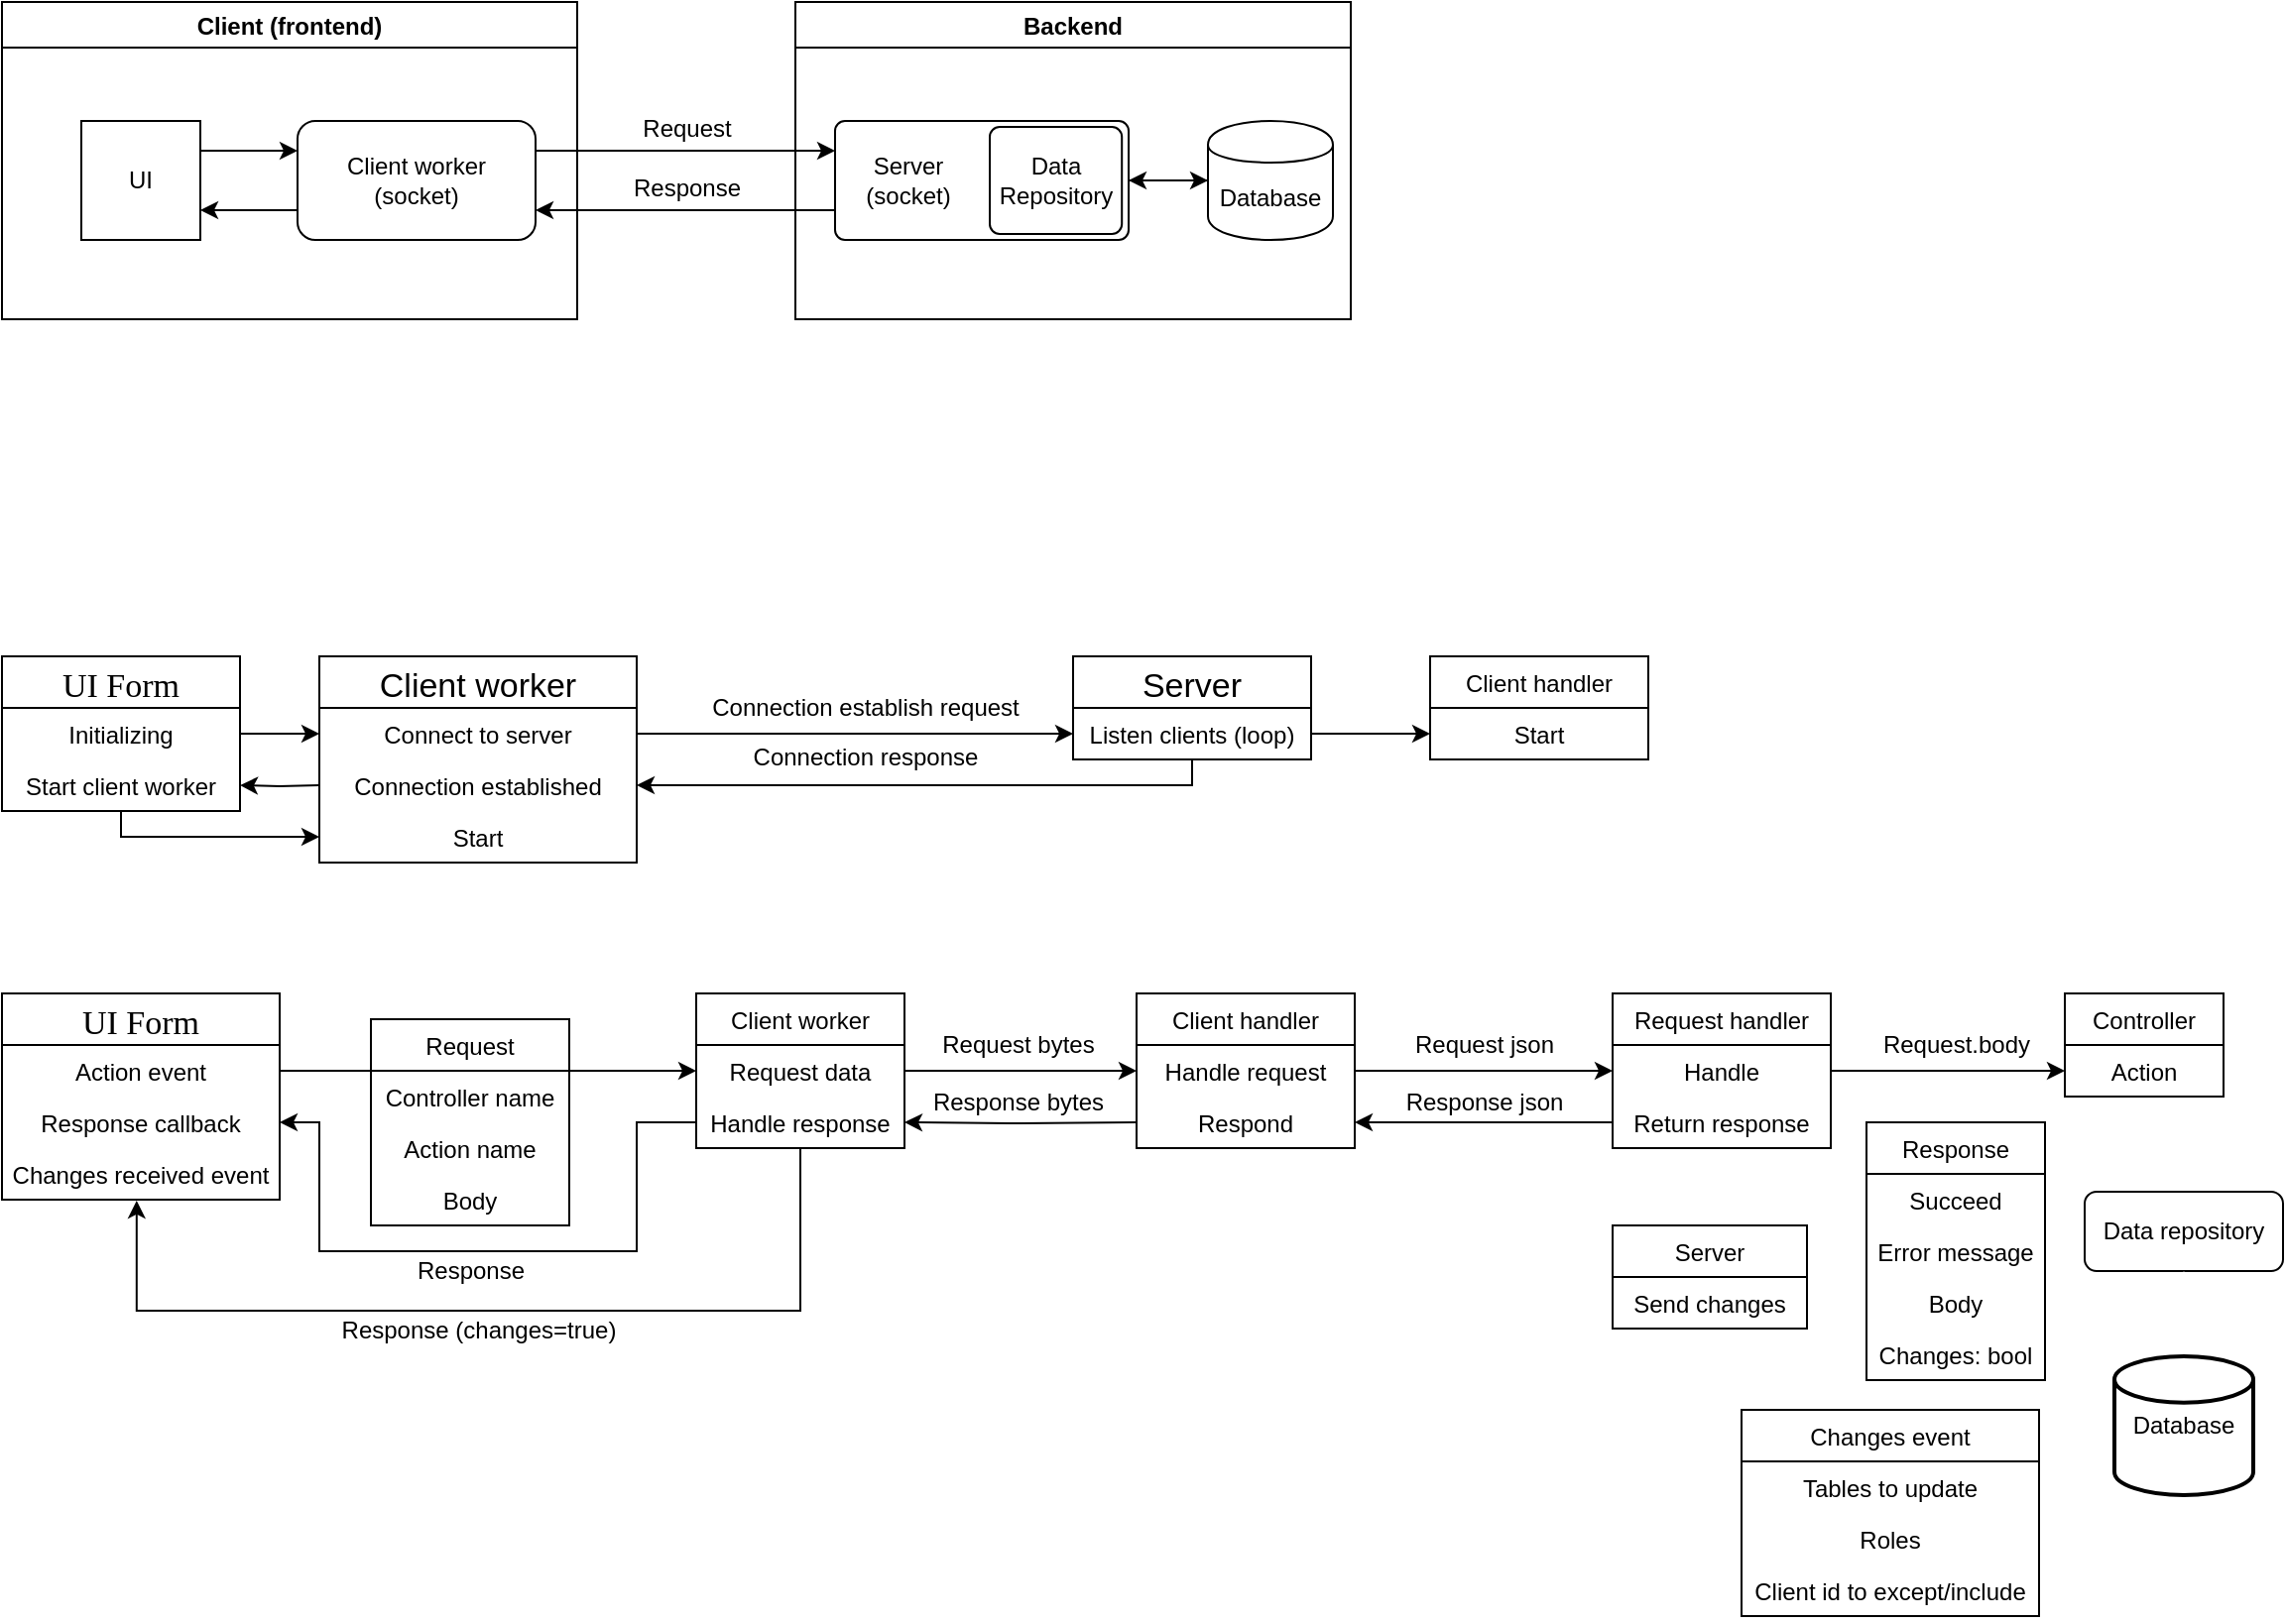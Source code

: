 <mxfile version="13.2.2" type="device" pages="2"><diagram id="tysnyzBJEYy4Z3lOVbUN" name="Client-Server"><mxGraphModel dx="1394" dy="686" grid="1" gridSize="10" guides="1" tooltips="1" connect="1" arrows="1" fold="1" page="1" pageScale="1" pageWidth="1169" pageHeight="827" math="0" shadow="0"><root><mxCell id="0"/><mxCell id="1" parent="0"/><mxCell id="ppUu-UoYJEjssafHnzCn-42" value="Request bytes" style="text;html=1;align=center;verticalAlign=middle;resizable=0;points=[];autosize=1;fontSize=12;fontFamily=Helvetica;" parent="1" vertex="1"><mxGeometry x="467" y="516" width="90" height="20" as="geometry"/></mxCell><mxCell id="ppUu-UoYJEjssafHnzCn-43" style="edgeStyle=orthogonalEdgeStyle;rounded=0;orthogonalLoop=1;jettySize=auto;html=1;exitX=1;exitY=0.5;exitDx=0;exitDy=0;entryX=0;entryY=0.5;entryDx=0;entryDy=0;fontSize=17;" parent="1" source="ppUu-UoYJEjssafHnzCn-48" target="ppUu-UoYJEjssafHnzCn-50" edge="1"><mxGeometry relative="1" as="geometry"/></mxCell><mxCell id="ppUu-UoYJEjssafHnzCn-45" style="edgeStyle=orthogonalEdgeStyle;rounded=0;orthogonalLoop=1;jettySize=auto;html=1;entryX=0;entryY=0.5;entryDx=0;entryDy=0;fontFamily=Helvetica;fontSize=12;" parent="1" source="ppUu-UoYJEjssafHnzCn-50" target="ppUu-UoYJEjssafHnzCn-52" edge="1"><mxGeometry relative="1" as="geometry"/></mxCell><mxCell id="ppUu-UoYJEjssafHnzCn-72" style="edgeStyle=orthogonalEdgeStyle;rounded=0;orthogonalLoop=1;jettySize=auto;html=1;entryX=0;entryY=0.5;entryDx=0;entryDy=0;fontFamily=Helvetica;fontSize=12;" parent="1" source="ppUu-UoYJEjssafHnzCn-47" target="ppUu-UoYJEjssafHnzCn-71" edge="1"><mxGeometry relative="1" as="geometry"><Array as="points"><mxPoint x="60" y="421"/></Array></mxGeometry></mxCell><mxCell id="ppUu-UoYJEjssafHnzCn-54" value="Connection establish request" style="text;html=1;align=center;verticalAlign=middle;resizable=0;points=[];autosize=1;fontSize=12;fontFamily=Helvetica;" parent="1" vertex="1"><mxGeometry x="350" y="346" width="170" height="20" as="geometry"/></mxCell><mxCell id="ppUu-UoYJEjssafHnzCn-58" style="edgeStyle=orthogonalEdgeStyle;rounded=0;orthogonalLoop=1;jettySize=auto;html=1;entryX=1;entryY=0.5;entryDx=0;entryDy=0;fontFamily=Helvetica;fontSize=12;" parent="1" source="ppUu-UoYJEjssafHnzCn-51" edge="1"><mxGeometry relative="1" as="geometry"><mxPoint x="320" y="395" as="targetPoint"/><Array as="points"><mxPoint x="600" y="395"/></Array></mxGeometry></mxCell><mxCell id="ppUu-UoYJEjssafHnzCn-59" value="Connection response" style="text;html=1;align=center;verticalAlign=middle;resizable=0;points=[];autosize=1;fontSize=12;fontFamily=Helvetica;" parent="1" vertex="1"><mxGeometry x="370" y="371" width="130" height="20" as="geometry"/></mxCell><mxCell id="ppUu-UoYJEjssafHnzCn-61" style="edgeStyle=orthogonalEdgeStyle;rounded=0;orthogonalLoop=1;jettySize=auto;html=1;fontFamily=Helvetica;fontSize=12;" parent="1" target="ppUu-UoYJEjssafHnzCn-60" edge="1"><mxGeometry relative="1" as="geometry"><mxPoint x="160" y="395" as="sourcePoint"/></mxGeometry></mxCell><mxCell id="ppUu-UoYJEjssafHnzCn-66" style="edgeStyle=orthogonalEdgeStyle;rounded=0;orthogonalLoop=1;jettySize=auto;html=1;entryX=0;entryY=0.5;entryDx=0;entryDy=0;fontFamily=Helvetica;fontSize=12;" parent="1" source="ppUu-UoYJEjssafHnzCn-52" target="ppUu-UoYJEjssafHnzCn-63" edge="1"><mxGeometry relative="1" as="geometry"/></mxCell><mxCell id="ppUu-UoYJEjssafHnzCn-79" style="edgeStyle=orthogonalEdgeStyle;rounded=0;orthogonalLoop=1;jettySize=auto;html=1;entryX=0;entryY=0.5;entryDx=0;entryDy=0;fontFamily=Helvetica;fontSize=12;" parent="1" source="ppUu-UoYJEjssafHnzCn-74" target="ppUu-UoYJEjssafHnzCn-78" edge="1"><mxGeometry relative="1" as="geometry"/></mxCell><mxCell id="ppUu-UoYJEjssafHnzCn-80" value="Request json" style="text;html=1;align=center;verticalAlign=middle;resizable=0;points=[];autosize=1;fontSize=12;fontFamily=Helvetica;" parent="1" vertex="1"><mxGeometry x="702" y="516" width="90" height="20" as="geometry"/></mxCell><mxCell id="ppUu-UoYJEjssafHnzCn-88" style="edgeStyle=orthogonalEdgeStyle;rounded=0;orthogonalLoop=1;jettySize=auto;html=1;fontFamily=Helvetica;fontSize=12;" parent="1" source="ppUu-UoYJEjssafHnzCn-78" target="ppUu-UoYJEjssafHnzCn-82" edge="1"><mxGeometry relative="1" as="geometry"/></mxCell><mxCell id="ppUu-UoYJEjssafHnzCn-99" style="edgeStyle=orthogonalEdgeStyle;rounded=0;orthogonalLoop=1;jettySize=auto;html=1;entryX=1;entryY=0.5;entryDx=0;entryDy=0;fontFamily=Helvetica;fontSize=12;" parent="1" source="ppUu-UoYJEjssafHnzCn-90" target="ppUu-UoYJEjssafHnzCn-98" edge="1"><mxGeometry relative="1" as="geometry"/></mxCell><mxCell id="ppUu-UoYJEjssafHnzCn-100" value="Response json" style="text;html=1;align=center;verticalAlign=middle;resizable=0;points=[];autosize=1;fontSize=12;fontFamily=Helvetica;" parent="1" vertex="1"><mxGeometry x="702" y="545" width="90" height="20" as="geometry"/></mxCell><mxCell id="ppUu-UoYJEjssafHnzCn-103" value="Response bytes" style="text;html=1;align=center;verticalAlign=middle;resizable=0;points=[];autosize=1;fontSize=12;fontFamily=Helvetica;" parent="1" vertex="1"><mxGeometry x="462" y="545" width="100" height="20" as="geometry"/></mxCell><mxCell id="ppUu-UoYJEjssafHnzCn-106" value="Response" style="text;html=1;align=center;verticalAlign=middle;resizable=0;points=[];autosize=1;fontSize=12;fontFamily=Helvetica;" parent="1" vertex="1"><mxGeometry x="201" y="630" width="70" height="20" as="geometry"/></mxCell><mxCell id="ppUu-UoYJEjssafHnzCn-111" style="edgeStyle=orthogonalEdgeStyle;rounded=0;orthogonalLoop=1;jettySize=auto;html=1;fontFamily=Helvetica;fontSize=12;entryX=0;entryY=0.5;entryDx=0;entryDy=0;" parent="1" source="ppUu-UoYJEjssafHnzCn-17" target="ppUu-UoYJEjssafHnzCn-120" edge="1"><mxGeometry relative="1" as="geometry"><mxPoint x="350" y="539" as="targetPoint"/></mxGeometry></mxCell><mxCell id="ppUu-UoYJEjssafHnzCn-114" style="edgeStyle=orthogonalEdgeStyle;rounded=0;orthogonalLoop=1;jettySize=auto;html=1;fontFamily=Helvetica;fontSize=12;verticalAlign=middle;exitX=1;exitY=0.5;exitDx=0;exitDy=0;" parent="1" source="ppUu-UoYJEjssafHnzCn-120" edge="1"><mxGeometry relative="1" as="geometry"><mxPoint x="572" y="539" as="targetPoint"/><mxPoint x="460" y="539" as="sourcePoint"/></mxGeometry></mxCell><mxCell id="ppUu-UoYJEjssafHnzCn-115" style="edgeStyle=orthogonalEdgeStyle;rounded=0;orthogonalLoop=1;jettySize=auto;html=1;exitX=0;exitY=0.5;exitDx=0;exitDy=0;fontFamily=Helvetica;fontSize=12;entryX=1;entryY=0.5;entryDx=0;entryDy=0;" parent="1" target="ppUu-UoYJEjssafHnzCn-121" edge="1"><mxGeometry relative="1" as="geometry"><mxPoint x="460" y="565.172" as="targetPoint"/><mxPoint x="572" y="565" as="sourcePoint"/></mxGeometry></mxCell><mxCell id="ppUu-UoYJEjssafHnzCn-127" style="edgeStyle=orthogonalEdgeStyle;rounded=0;orthogonalLoop=1;jettySize=auto;html=1;entryX=0.485;entryY=1.019;entryDx=0;entryDy=0;entryPerimeter=0;fontFamily=Helvetica;fontSize=12;" parent="1" source="ppUu-UoYJEjssafHnzCn-119" target="ppUu-UoYJEjssafHnzCn-108" edge="1"><mxGeometry relative="1" as="geometry"><Array as="points"><mxPoint x="402" y="660"/><mxPoint x="68" y="660"/></Array></mxGeometry></mxCell><mxCell id="ppUu-UoYJEjssafHnzCn-123" style="edgeStyle=orthogonalEdgeStyle;rounded=0;orthogonalLoop=1;jettySize=auto;html=1;entryX=1;entryY=0.5;entryDx=0;entryDy=0;fontFamily=Helvetica;fontSize=12;" parent="1" source="ppUu-UoYJEjssafHnzCn-121" target="ppUu-UoYJEjssafHnzCn-104" edge="1"><mxGeometry relative="1" as="geometry"><Array as="points"><mxPoint x="320" y="565"/><mxPoint x="320" y="630"/><mxPoint x="160" y="630"/><mxPoint x="160" y="565"/></Array></mxGeometry></mxCell><mxCell id="ppUu-UoYJEjssafHnzCn-128" value="Response (changes=true)" style="text;html=1;align=center;verticalAlign=middle;resizable=0;points=[];autosize=1;fontSize=12;fontFamily=Helvetica;" parent="1" vertex="1"><mxGeometry x="165" y="660" width="150" height="20" as="geometry"/></mxCell><mxCell id="ppUu-UoYJEjssafHnzCn-143" style="edgeStyle=orthogonalEdgeStyle;rounded=0;orthogonalLoop=1;jettySize=auto;html=1;exitX=0.75;exitY=1;exitDx=0;exitDy=0;entryX=0.5;entryY=0;entryDx=0;entryDy=0;strokeColor=#FFFFFF;fontFamily=Helvetica;fontSize=12;" parent="1" source="ppUu-UoYJEjssafHnzCn-81" target="ppUu-UoYJEjssafHnzCn-134" edge="1"><mxGeometry relative="1" as="geometry"/></mxCell><mxCell id="ppUu-UoYJEjssafHnzCn-144" style="edgeStyle=orthogonalEdgeStyle;rounded=0;orthogonalLoop=1;jettySize=auto;html=1;exitX=0.25;exitY=1;exitDx=0;exitDy=0;entryX=1;entryY=0.5;entryDx=0;entryDy=0;strokeColor=#FFFFFF;fontFamily=Helvetica;fontSize=12;" parent="1" source="ppUu-UoYJEjssafHnzCn-81" target="ppUu-UoYJEjssafHnzCn-90" edge="1"><mxGeometry relative="1" as="geometry"><Array as="points"><mxPoint x="1060" y="565"/></Array></mxGeometry></mxCell><mxCell id="ppUu-UoYJEjssafHnzCn-149" style="edgeStyle=orthogonalEdgeStyle;rounded=0;orthogonalLoop=1;jettySize=auto;html=1;entryX=0.472;entryY=1.092;entryDx=0;entryDy=0;entryPerimeter=0;strokeColor=#FFFFFF;fontFamily=Helvetica;fontSize=12;exitX=0.496;exitY=1.082;exitDx=0;exitDy=0;exitPerimeter=0;" parent="1" source="ppUu-UoYJEjssafHnzCn-82" target="ppUu-UoYJEjssafHnzCn-146" edge="1"><mxGeometry relative="1" as="geometry"><mxPoint x="1080" y="570" as="sourcePoint"/><Array as="points"><mxPoint x="1080" y="580"/><mxPoint x="1040" y="580"/><mxPoint x="1040" y="710"/><mxPoint x="858" y="710"/></Array></mxGeometry></mxCell><mxCell id="ppUu-UoYJEjssafHnzCn-129" value="Request.body" style="text;html=1;align=center;verticalAlign=middle;resizable=0;points=[];autosize=1;fontSize=12;fontFamily=Helvetica;" parent="1" vertex="1"><mxGeometry x="940" y="516" width="90" height="20" as="geometry"/></mxCell><mxCell id="ppUu-UoYJEjssafHnzCn-137" style="edgeStyle=orthogonalEdgeStyle;rounded=0;orthogonalLoop=1;jettySize=auto;html=1;fontFamily=Helvetica;fontSize=12;labelPosition=center;verticalLabelPosition=middle;align=center;verticalAlign=middle;textDirection=ltr;horizontal=1;entryX=0.5;entryY=0;entryDx=0;entryDy=0;entryPerimeter=0;strokeColor=#FFFFFF;" parent="1" source="ppUu-UoYJEjssafHnzCn-134" target="ppUu-UoYJEjssafHnzCn-136" edge="1"><mxGeometry relative="1" as="geometry"/></mxCell><mxCell id="ppUu-UoYJEjssafHnzCn-142" style="edgeStyle=orthogonalEdgeStyle;rounded=0;orthogonalLoop=1;jettySize=auto;html=1;exitX=0.5;exitY=0;exitDx=0;exitDy=0;entryX=0.75;entryY=1;entryDx=0;entryDy=0;strokeColor=#FFFFFF;fontFamily=Helvetica;fontSize=12;" parent="1" source="ppUu-UoYJEjssafHnzCn-134" target="ppUu-UoYJEjssafHnzCn-81" edge="1"><mxGeometry relative="1" as="geometry"/></mxCell><mxCell id="ppUu-UoYJEjssafHnzCn-134" value="Data repository" style="rounded=1;whiteSpace=wrap;html=1;shadow=0;glass=0;fillColor=none;fontFamily=Helvetica;fontSize=12;align=center;" parent="1" vertex="1"><mxGeometry x="1050" y="600" width="100" height="40" as="geometry"/></mxCell><mxCell id="ppUu-UoYJEjssafHnzCn-138" style="edgeStyle=orthogonalEdgeStyle;rounded=0;orthogonalLoop=1;jettySize=auto;html=1;entryX=0.5;entryY=1;entryDx=0;entryDy=0;strokeColor=#FFFFFF;fontFamily=Helvetica;fontSize=12;" parent="1" source="ppUu-UoYJEjssafHnzCn-136" target="ppUu-UoYJEjssafHnzCn-134" edge="1"><mxGeometry relative="1" as="geometry"/></mxCell><mxCell id="ppUu-UoYJEjssafHnzCn-136" value="Database" style="strokeWidth=2;html=1;shape=mxgraph.flowchart.database;whiteSpace=wrap;shadow=0;glass=0;fillColor=none;fontFamily=Helvetica;fontSize=12;align=center;" parent="1" vertex="1"><mxGeometry x="1065" y="683" width="70" height="70" as="geometry"/></mxCell><mxCell id="ppUu-UoYJEjssafHnzCn-151" style="edgeStyle=orthogonalEdgeStyle;rounded=0;orthogonalLoop=1;jettySize=auto;html=1;entryX=0.403;entryY=1.112;entryDx=0;entryDy=0;entryPerimeter=0;strokeColor=#FFFFFF;fontFamily=Helvetica;fontSize=12;" parent="1" source="ppUu-UoYJEjssafHnzCn-146" target="ppUu-UoYJEjssafHnzCn-100" edge="1"><mxGeometry relative="1" as="geometry"/></mxCell><mxCell id="ppUu-UoYJEjssafHnzCn-16" value="UI Form" style="swimlane;fontStyle=0;childLayout=stackLayout;horizontal=1;startSize=26;fillColor=none;horizontalStack=0;resizeParent=1;resizeParentMax=0;resizeLast=0;collapsible=1;marginBottom=0;fontFamily=consolas;fontSize=17;" parent="1" vertex="1"><mxGeometry y="500" width="140" height="104" as="geometry"/></mxCell><mxCell id="ppUu-UoYJEjssafHnzCn-17" value="Action event" style="text;strokeColor=none;fillColor=none;align=center;verticalAlign=top;spacingLeft=4;spacingRight=4;overflow=hidden;rotatable=0;points=[[0,0.5],[1,0.5]];portConstraint=eastwest;fontFamily=Helvetica;fontStyle=0;fontSize=12;" parent="ppUu-UoYJEjssafHnzCn-16" vertex="1"><mxGeometry y="26" width="140" height="26" as="geometry"/></mxCell><mxCell id="ppUu-UoYJEjssafHnzCn-104" value="Response callback" style="text;strokeColor=none;fillColor=none;align=center;verticalAlign=top;spacingLeft=4;spacingRight=4;overflow=hidden;rotatable=0;points=[[0,0.5],[1,0.5]];portConstraint=eastwest;fontFamily=Helvetica;fontStyle=0;fontSize=12;" parent="ppUu-UoYJEjssafHnzCn-16" vertex="1"><mxGeometry y="52" width="140" height="26" as="geometry"/></mxCell><mxCell id="ppUu-UoYJEjssafHnzCn-108" value="Changes received event" style="text;strokeColor=none;fillColor=none;align=center;verticalAlign=top;spacingLeft=4;spacingRight=4;overflow=hidden;rotatable=0;points=[[0,0.5],[1,0.5]];portConstraint=eastwest;fontFamily=Helvetica;fontStyle=0;fontSize=12;" parent="ppUu-UoYJEjssafHnzCn-16" vertex="1"><mxGeometry y="78" width="140" height="26" as="geometry"/></mxCell><mxCell id="ppUu-UoYJEjssafHnzCn-73" value="Client handler" style="swimlane;fontStyle=0;childLayout=stackLayout;horizontal=1;startSize=26;fillColor=none;horizontalStack=0;resizeParent=1;resizeParentMax=0;resizeLast=0;collapsible=1;marginBottom=0;fontFamily=Helvetica;fontSize=12;align=center;" parent="1" vertex="1"><mxGeometry x="572" y="500" width="110" height="78" as="geometry"/></mxCell><mxCell id="ppUu-UoYJEjssafHnzCn-74" value="Handle request" style="text;strokeColor=none;fillColor=none;align=center;verticalAlign=top;spacingLeft=4;spacingRight=4;overflow=hidden;rotatable=0;points=[[0,0.5],[1,0.5]];portConstraint=eastwest;" parent="ppUu-UoYJEjssafHnzCn-73" vertex="1"><mxGeometry y="26" width="110" height="26" as="geometry"/></mxCell><mxCell id="ppUu-UoYJEjssafHnzCn-98" value="Respond" style="text;strokeColor=none;fillColor=none;align=center;verticalAlign=top;spacingLeft=4;spacingRight=4;overflow=hidden;rotatable=0;points=[[0,0.5],[1,0.5]];portConstraint=eastwest;" parent="ppUu-UoYJEjssafHnzCn-73" vertex="1"><mxGeometry y="52" width="110" height="26" as="geometry"/></mxCell><mxCell id="ppUu-UoYJEjssafHnzCn-77" value="Request handler" style="swimlane;fontStyle=0;childLayout=stackLayout;horizontal=1;startSize=26;fillColor=none;horizontalStack=0;resizeParent=1;resizeParentMax=0;resizeLast=0;collapsible=1;marginBottom=0;fontFamily=Helvetica;fontSize=12;align=center;" parent="1" vertex="1"><mxGeometry x="812" y="500" width="110" height="78" as="geometry"/></mxCell><mxCell id="ppUu-UoYJEjssafHnzCn-78" value="Handle" style="text;strokeColor=none;fillColor=none;align=center;verticalAlign=top;spacingLeft=4;spacingRight=4;overflow=hidden;rotatable=0;points=[[0,0.5],[1,0.5]];portConstraint=eastwest;" parent="ppUu-UoYJEjssafHnzCn-77" vertex="1"><mxGeometry y="26" width="110" height="26" as="geometry"/></mxCell><mxCell id="ppUu-UoYJEjssafHnzCn-90" value="Return response" style="text;strokeColor=none;fillColor=none;align=center;verticalAlign=top;spacingLeft=4;spacingRight=4;overflow=hidden;rotatable=0;points=[[0,0.5],[1,0.5]];portConstraint=eastwest;" parent="ppUu-UoYJEjssafHnzCn-77" vertex="1"><mxGeometry y="52" width="110" height="26" as="geometry"/></mxCell><mxCell id="ppUu-UoYJEjssafHnzCn-83" value="Request" style="swimlane;fontStyle=0;childLayout=stackLayout;horizontal=1;startSize=26;fillColor=none;horizontalStack=0;resizeParent=1;resizeParentMax=0;resizeLast=0;collapsible=1;marginBottom=0;fontFamily=Helvetica;fontSize=12;align=center;glass=0;swimlaneLine=1;shadow=0;swimlaneFillColor=none;" parent="1" vertex="1"><mxGeometry x="186" y="513" width="100" height="104" as="geometry"><mxRectangle x="164" y="173" width="80" height="26" as="alternateBounds"/></mxGeometry></mxCell><mxCell id="ppUu-UoYJEjssafHnzCn-84" value="Controller name" style="text;strokeColor=none;fillColor=none;align=center;verticalAlign=top;spacingLeft=4;spacingRight=4;overflow=hidden;rotatable=0;points=[[0,0.5],[1,0.5]];portConstraint=eastwest;" parent="ppUu-UoYJEjssafHnzCn-83" vertex="1"><mxGeometry y="26" width="100" height="26" as="geometry"/></mxCell><mxCell id="ppUu-UoYJEjssafHnzCn-85" value="Action name" style="text;strokeColor=none;fillColor=none;align=center;verticalAlign=top;spacingLeft=4;spacingRight=4;overflow=hidden;rotatable=0;points=[[0,0.5],[1,0.5]];portConstraint=eastwest;" parent="ppUu-UoYJEjssafHnzCn-83" vertex="1"><mxGeometry y="52" width="100" height="26" as="geometry"/></mxCell><mxCell id="ppUu-UoYJEjssafHnzCn-86" value="Body" style="text;strokeColor=none;fillColor=none;align=center;verticalAlign=top;spacingLeft=4;spacingRight=4;overflow=hidden;rotatable=0;points=[[0,0.5],[1,0.5]];portConstraint=eastwest;" parent="ppUu-UoYJEjssafHnzCn-83" vertex="1"><mxGeometry y="78" width="100" height="26" as="geometry"/></mxCell><mxCell id="ppUu-UoYJEjssafHnzCn-119" value="Client worker" style="swimlane;fontStyle=0;childLayout=stackLayout;horizontal=1;startSize=26;fillColor=none;horizontalStack=0;resizeParent=1;resizeParentMax=0;resizeLast=0;collapsible=1;marginBottom=0;shadow=0;glass=0;fontFamily=Helvetica;fontSize=12;align=center;" parent="1" vertex="1"><mxGeometry x="350" y="500" width="105" height="78" as="geometry"/></mxCell><mxCell id="ppUu-UoYJEjssafHnzCn-120" value="Request data" style="text;strokeColor=none;fillColor=none;align=center;verticalAlign=top;spacingLeft=4;spacingRight=4;overflow=hidden;rotatable=0;points=[[0,0.5],[1,0.5]];portConstraint=eastwest;" parent="ppUu-UoYJEjssafHnzCn-119" vertex="1"><mxGeometry y="26" width="105" height="26" as="geometry"/></mxCell><mxCell id="ppUu-UoYJEjssafHnzCn-121" value="Handle response" style="text;strokeColor=none;fillColor=none;align=center;verticalAlign=top;spacingLeft=4;spacingRight=4;overflow=hidden;rotatable=0;points=[[0,0.5],[1,0.5]];portConstraint=eastwest;" parent="ppUu-UoYJEjssafHnzCn-119" vertex="1"><mxGeometry y="52" width="105" height="26" as="geometry"/></mxCell><mxCell id="ppUu-UoYJEjssafHnzCn-81" value="Controller" style="swimlane;fontStyle=0;childLayout=stackLayout;horizontal=1;startSize=26;fillColor=none;horizontalStack=0;resizeParent=1;resizeParentMax=0;resizeLast=0;collapsible=1;marginBottom=0;fontFamily=Helvetica;fontSize=12;align=center;" parent="1" vertex="1"><mxGeometry x="1040" y="500" width="80" height="52" as="geometry"/></mxCell><mxCell id="ppUu-UoYJEjssafHnzCn-82" value="Action" style="text;strokeColor=none;fillColor=none;align=center;verticalAlign=top;spacingLeft=4;spacingRight=4;overflow=hidden;rotatable=0;points=[[0,0.5],[1,0.5]];portConstraint=eastwest;" parent="ppUu-UoYJEjssafHnzCn-81" vertex="1"><mxGeometry y="26" width="80" height="26" as="geometry"/></mxCell><mxCell id="ppUu-UoYJEjssafHnzCn-92" value="Response" style="swimlane;fontStyle=0;childLayout=stackLayout;horizontal=1;startSize=26;fillColor=none;horizontalStack=0;resizeParent=1;resizeParentMax=0;resizeLast=0;collapsible=1;marginBottom=0;fontFamily=Helvetica;fontSize=12;align=center;" parent="1" vertex="1"><mxGeometry x="940" y="565" width="90" height="130" as="geometry"/></mxCell><mxCell id="ppUu-UoYJEjssafHnzCn-93" value="Succeed" style="text;strokeColor=none;fillColor=none;align=center;verticalAlign=top;spacingLeft=4;spacingRight=4;overflow=hidden;rotatable=0;points=[[0,0.5],[1,0.5]];portConstraint=eastwest;" parent="ppUu-UoYJEjssafHnzCn-92" vertex="1"><mxGeometry y="26" width="90" height="26" as="geometry"/></mxCell><mxCell id="ppUu-UoYJEjssafHnzCn-94" value="Error message" style="text;strokeColor=none;fillColor=none;align=center;verticalAlign=top;spacingLeft=4;spacingRight=4;overflow=hidden;rotatable=0;points=[[0,0.5],[1,0.5]];portConstraint=eastwest;" parent="ppUu-UoYJEjssafHnzCn-92" vertex="1"><mxGeometry y="52" width="90" height="26" as="geometry"/></mxCell><mxCell id="ppUu-UoYJEjssafHnzCn-95" value="Body" style="text;strokeColor=none;fillColor=none;align=center;verticalAlign=top;spacingLeft=4;spacingRight=4;overflow=hidden;rotatable=0;points=[[0,0.5],[1,0.5]];portConstraint=eastwest;" parent="ppUu-UoYJEjssafHnzCn-92" vertex="1"><mxGeometry y="78" width="90" height="26" as="geometry"/></mxCell><mxCell id="ppUu-UoYJEjssafHnzCn-96" value="Changes: bool" style="text;strokeColor=none;fillColor=none;align=center;verticalAlign=top;spacingLeft=4;spacingRight=4;overflow=hidden;rotatable=0;points=[[0,0.5],[1,0.5]];portConstraint=eastwest;" parent="ppUu-UoYJEjssafHnzCn-92" vertex="1"><mxGeometry y="104" width="90" height="26" as="geometry"/></mxCell><mxCell id="ppUu-UoYJEjssafHnzCn-145" value="Server" style="swimlane;fontStyle=0;childLayout=stackLayout;horizontal=1;startSize=26;fillColor=none;horizontalStack=0;resizeParent=1;resizeParentMax=0;resizeLast=0;collapsible=1;marginBottom=0;shadow=0;glass=0;fontFamily=Helvetica;fontSize=12;align=center;" parent="1" vertex="1"><mxGeometry x="812" y="617" width="98" height="52" as="geometry"/></mxCell><mxCell id="ppUu-UoYJEjssafHnzCn-146" value="Send changes" style="text;strokeColor=none;fillColor=none;align=center;verticalAlign=top;spacingLeft=4;spacingRight=4;overflow=hidden;rotatable=0;points=[[0,0.5],[1,0.5]];portConstraint=eastwest;" parent="ppUu-UoYJEjssafHnzCn-145" vertex="1"><mxGeometry y="26" width="98" height="26" as="geometry"/></mxCell><mxCell id="ppUu-UoYJEjssafHnzCn-152" value="Changes event" style="swimlane;fontStyle=0;childLayout=stackLayout;horizontal=1;startSize=26;fillColor=none;horizontalStack=0;resizeParent=1;resizeParentMax=0;resizeLast=0;collapsible=1;marginBottom=0;shadow=0;glass=0;fontFamily=Helvetica;fontSize=12;align=center;" parent="1" vertex="1"><mxGeometry x="877" y="710" width="150" height="104" as="geometry"/></mxCell><mxCell id="ppUu-UoYJEjssafHnzCn-153" value="Tables to update" style="text;strokeColor=none;fillColor=none;align=center;verticalAlign=top;spacingLeft=4;spacingRight=4;overflow=hidden;rotatable=0;points=[[0,0.5],[1,0.5]];portConstraint=eastwest;" parent="ppUu-UoYJEjssafHnzCn-152" vertex="1"><mxGeometry y="26" width="150" height="26" as="geometry"/></mxCell><mxCell id="ppUu-UoYJEjssafHnzCn-154" value="Roles" style="text;strokeColor=none;fillColor=none;align=center;verticalAlign=top;spacingLeft=4;spacingRight=4;overflow=hidden;rotatable=0;points=[[0,0.5],[1,0.5]];portConstraint=eastwest;" parent="ppUu-UoYJEjssafHnzCn-152" vertex="1"><mxGeometry y="52" width="150" height="26" as="geometry"/></mxCell><mxCell id="ppUu-UoYJEjssafHnzCn-155" value="Client id to except/include" style="text;strokeColor=none;fillColor=none;align=center;verticalAlign=top;spacingLeft=4;spacingRight=4;overflow=hidden;rotatable=0;points=[[0,0.5],[1,0.5]];portConstraint=eastwest;" parent="ppUu-UoYJEjssafHnzCn-152" vertex="1"><mxGeometry y="78" width="150" height="26" as="geometry"/></mxCell><mxCell id="qZ5U50Q5e_HYeIJ6L6o8-1" value="Client (frontend)" style="swimlane;" vertex="1" parent="1"><mxGeometry width="290" height="160" as="geometry"/></mxCell><mxCell id="qZ5U50Q5e_HYeIJ6L6o8-16" style="edgeStyle=orthogonalEdgeStyle;rounded=0;orthogonalLoop=1;jettySize=auto;html=1;exitX=1;exitY=0.25;exitDx=0;exitDy=0;entryX=0;entryY=0.25;entryDx=0;entryDy=0;" edge="1" parent="qZ5U50Q5e_HYeIJ6L6o8-1" source="qZ5U50Q5e_HYeIJ6L6o8-2" target="qZ5U50Q5e_HYeIJ6L6o8-3"><mxGeometry relative="1" as="geometry"/></mxCell><mxCell id="qZ5U50Q5e_HYeIJ6L6o8-2" value="UI" style="whiteSpace=wrap;html=1;aspect=fixed;" vertex="1" parent="qZ5U50Q5e_HYeIJ6L6o8-1"><mxGeometry x="40" y="60" width="60" height="60" as="geometry"/></mxCell><mxCell id="qZ5U50Q5e_HYeIJ6L6o8-17" style="edgeStyle=orthogonalEdgeStyle;rounded=0;orthogonalLoop=1;jettySize=auto;html=1;exitX=0;exitY=0.75;exitDx=0;exitDy=0;entryX=1;entryY=0.75;entryDx=0;entryDy=0;" edge="1" parent="qZ5U50Q5e_HYeIJ6L6o8-1" source="qZ5U50Q5e_HYeIJ6L6o8-3" target="qZ5U50Q5e_HYeIJ6L6o8-2"><mxGeometry relative="1" as="geometry"/></mxCell><mxCell id="qZ5U50Q5e_HYeIJ6L6o8-3" value="Client worker&lt;br&gt;(socket)" style="rounded=1;whiteSpace=wrap;html=1;" vertex="1" parent="qZ5U50Q5e_HYeIJ6L6o8-1"><mxGeometry x="149" y="60" width="120" height="60" as="geometry"/></mxCell><mxCell id="qZ5U50Q5e_HYeIJ6L6o8-5" value="Backend" style="swimlane;" vertex="1" parent="1"><mxGeometry x="400" width="280" height="160" as="geometry"/></mxCell><mxCell id="qZ5U50Q5e_HYeIJ6L6o8-15" style="edgeStyle=orthogonalEdgeStyle;rounded=0;orthogonalLoop=1;jettySize=auto;html=1;entryX=0;entryY=0.5;entryDx=0;entryDy=0;" edge="1" parent="qZ5U50Q5e_HYeIJ6L6o8-5" source="qZ5U50Q5e_HYeIJ6L6o8-6" target="qZ5U50Q5e_HYeIJ6L6o8-11"><mxGeometry relative="1" as="geometry"/></mxCell><mxCell id="qZ5U50Q5e_HYeIJ6L6o8-6" value="" style="rounded=1;absoluteArcSize=1;html=1;arcSize=10;" vertex="1" parent="qZ5U50Q5e_HYeIJ6L6o8-5"><mxGeometry x="20" y="60" width="148" height="60" as="geometry"/></mxCell><mxCell id="qZ5U50Q5e_HYeIJ6L6o8-7" value="Server&lt;br&gt;(socket)" style="html=1;shape=mxgraph.er.anchor;whiteSpace=wrap;" vertex="1" parent="qZ5U50Q5e_HYeIJ6L6o8-6"><mxGeometry width="74" height="60" as="geometry"/></mxCell><mxCell id="qZ5U50Q5e_HYeIJ6L6o8-8" value="Data&lt;br&gt;Repository" style="rounded=1;absoluteArcSize=1;html=1;arcSize=10;whiteSpace=wrap;points=[];strokeColor=inherit;fillColor=inherit;" vertex="1" parent="qZ5U50Q5e_HYeIJ6L6o8-6"><mxGeometry x="78" y="3" width="66.6" height="54" as="geometry"/></mxCell><mxCell id="qZ5U50Q5e_HYeIJ6L6o8-14" style="edgeStyle=orthogonalEdgeStyle;rounded=0;orthogonalLoop=1;jettySize=auto;html=1;entryX=1;entryY=0.5;entryDx=0;entryDy=0;" edge="1" parent="qZ5U50Q5e_HYeIJ6L6o8-5" source="qZ5U50Q5e_HYeIJ6L6o8-11" target="qZ5U50Q5e_HYeIJ6L6o8-6"><mxGeometry relative="1" as="geometry"/></mxCell><mxCell id="qZ5U50Q5e_HYeIJ6L6o8-11" value="Database" style="shape=cylinder;whiteSpace=wrap;html=1;boundedLbl=1;backgroundOutline=1;" vertex="1" parent="qZ5U50Q5e_HYeIJ6L6o8-5"><mxGeometry x="208" y="60" width="63" height="60" as="geometry"/></mxCell><mxCell id="qZ5U50Q5e_HYeIJ6L6o8-9" style="edgeStyle=orthogonalEdgeStyle;rounded=0;orthogonalLoop=1;jettySize=auto;html=1;exitX=1;exitY=0.25;exitDx=0;exitDy=0;entryX=0;entryY=0.25;entryDx=0;entryDy=0;" edge="1" parent="1" source="qZ5U50Q5e_HYeIJ6L6o8-3" target="qZ5U50Q5e_HYeIJ6L6o8-6"><mxGeometry relative="1" as="geometry"/></mxCell><mxCell id="qZ5U50Q5e_HYeIJ6L6o8-10" style="edgeStyle=orthogonalEdgeStyle;rounded=0;orthogonalLoop=1;jettySize=auto;html=1;exitX=0;exitY=0.75;exitDx=0;exitDy=0;entryX=1;entryY=0.75;entryDx=0;entryDy=0;" edge="1" parent="1" source="qZ5U50Q5e_HYeIJ6L6o8-6" target="qZ5U50Q5e_HYeIJ6L6o8-3"><mxGeometry relative="1" as="geometry"/></mxCell><mxCell id="qZ5U50Q5e_HYeIJ6L6o8-18" value="Request" style="text;html=1;align=center;verticalAlign=middle;resizable=0;points=[];autosize=1;" vertex="1" parent="1"><mxGeometry x="315" y="54" width="60" height="20" as="geometry"/></mxCell><mxCell id="qZ5U50Q5e_HYeIJ6L6o8-19" value="Response" style="text;html=1;align=center;verticalAlign=middle;resizable=0;points=[];autosize=1;" vertex="1" parent="1"><mxGeometry x="310" y="84" width="70" height="20" as="geometry"/></mxCell><mxCell id="ppUu-UoYJEjssafHnzCn-47" value="UI Form" style="swimlane;fontStyle=0;childLayout=stackLayout;horizontal=1;startSize=26;fillColor=none;horizontalStack=0;resizeParent=1;resizeParentMax=0;resizeLast=0;collapsible=1;marginBottom=0;fontFamily=consolas;fontSize=17;" parent="1" vertex="1"><mxGeometry y="330" width="120" height="78" as="geometry"/></mxCell><mxCell id="ppUu-UoYJEjssafHnzCn-48" value="Initializing" style="text;strokeColor=none;fillColor=none;align=center;verticalAlign=top;spacingLeft=4;spacingRight=4;overflow=hidden;rotatable=0;points=[[0,0.5],[1,0.5]];portConstraint=eastwest;fontFamily=Helvetica;fontStyle=0;fontSize=12;" parent="ppUu-UoYJEjssafHnzCn-47" vertex="1"><mxGeometry y="26" width="120" height="26" as="geometry"/></mxCell><mxCell id="ppUu-UoYJEjssafHnzCn-60" value="Start client worker" style="text;strokeColor=none;fillColor=none;align=center;verticalAlign=top;spacingLeft=4;spacingRight=4;overflow=hidden;rotatable=0;points=[[0,0.5],[1,0.5]];portConstraint=eastwest;fontFamily=Helvetica;fontStyle=0;fontSize=12;" parent="ppUu-UoYJEjssafHnzCn-47" vertex="1"><mxGeometry y="52" width="120" height="26" as="geometry"/></mxCell><mxCell id="ppUu-UoYJEjssafHnzCn-49" value="Client worker" style="swimlane;fontStyle=0;childLayout=stackLayout;horizontal=1;startSize=26;fillColor=none;horizontalStack=0;resizeParent=1;resizeParentMax=0;resizeLast=0;collapsible=1;marginBottom=0;fontSize=17;align=center;" parent="1" vertex="1"><mxGeometry x="160" y="330" width="160" height="104" as="geometry"/></mxCell><mxCell id="ppUu-UoYJEjssafHnzCn-50" value="Connect to server" style="text;strokeColor=none;fillColor=none;align=center;verticalAlign=top;spacingLeft=4;spacingRight=4;overflow=hidden;rotatable=0;points=[[0,0.5],[1,0.5]];portConstraint=eastwest;" parent="ppUu-UoYJEjssafHnzCn-49" vertex="1"><mxGeometry y="26" width="160" height="26" as="geometry"/></mxCell><mxCell id="ppUu-UoYJEjssafHnzCn-68" value="Connection established" style="text;strokeColor=none;fillColor=none;align=center;verticalAlign=top;spacingLeft=4;spacingRight=4;overflow=hidden;rotatable=0;points=[[0,0.5],[1,0.5]];portConstraint=eastwest;" parent="ppUu-UoYJEjssafHnzCn-49" vertex="1"><mxGeometry y="52" width="160" height="26" as="geometry"/></mxCell><mxCell id="ppUu-UoYJEjssafHnzCn-71" value="Start" style="text;strokeColor=none;fillColor=none;align=center;verticalAlign=top;spacingLeft=4;spacingRight=4;overflow=hidden;rotatable=0;points=[[0,0.5],[1,0.5]];portConstraint=eastwest;" parent="ppUu-UoYJEjssafHnzCn-49" vertex="1"><mxGeometry y="78" width="160" height="26" as="geometry"/></mxCell><mxCell id="ppUu-UoYJEjssafHnzCn-51" value="Server" style="swimlane;fontStyle=0;childLayout=stackLayout;horizontal=1;startSize=26;fillColor=none;horizontalStack=0;resizeParent=1;resizeParentMax=0;resizeLast=0;collapsible=1;marginBottom=0;fontSize=17;align=center;" parent="1" vertex="1"><mxGeometry x="540" y="330" width="120" height="52" as="geometry"/></mxCell><mxCell id="ppUu-UoYJEjssafHnzCn-52" value="Listen clients (loop)" style="text;strokeColor=none;fillColor=none;align=center;verticalAlign=top;spacingLeft=4;spacingRight=4;overflow=hidden;rotatable=0;points=[[0,0.5],[1,0.5]];portConstraint=eastwest;" parent="ppUu-UoYJEjssafHnzCn-51" vertex="1"><mxGeometry y="26" width="120" height="26" as="geometry"/></mxCell><mxCell id="ppUu-UoYJEjssafHnzCn-62" value="Client handler" style="swimlane;fontStyle=0;childLayout=stackLayout;horizontal=1;startSize=26;fillColor=none;horizontalStack=0;resizeParent=1;resizeParentMax=0;resizeLast=0;collapsible=1;marginBottom=0;fontFamily=Helvetica;fontSize=12;align=center;" parent="1" vertex="1"><mxGeometry x="720" y="330" width="110" height="52" as="geometry"/></mxCell><mxCell id="ppUu-UoYJEjssafHnzCn-63" value="Start" style="text;strokeColor=none;fillColor=none;align=center;verticalAlign=top;spacingLeft=4;spacingRight=4;overflow=hidden;rotatable=0;points=[[0,0.5],[1,0.5]];portConstraint=eastwest;" parent="ppUu-UoYJEjssafHnzCn-62" vertex="1"><mxGeometry y="26" width="110" height="26" as="geometry"/></mxCell></root></mxGraphModel></diagram><diagram id="8dGQn6sIgKZWXqUovWsf" name="TCP/HTTP"><mxGraphModel dx="558" dy="274" grid="1" gridSize="10" guides="1" tooltips="1" connect="1" arrows="1" fold="1" page="1" pageScale="1" pageWidth="1169" pageHeight="827" math="0" shadow="0"><root><mxCell id="M4JVUNFn1XCG08sF6kPu-0"/><mxCell id="M4JVUNFn1XCG08sF6kPu-1" parent="M4JVUNFn1XCG08sF6kPu-0"/><mxCell id="RpTBxnS6LbGny-K5a7o4-8" value="Client socket" style="swimlane;fontStyle=0;childLayout=stackLayout;horizontal=1;startSize=26;fillColor=none;horizontalStack=0;resizeParent=1;resizeParentMax=0;resizeLast=0;collapsible=1;marginBottom=0;align=center;" vertex="1" parent="M4JVUNFn1XCG08sF6kPu-1"><mxGeometry x="40" y="40" width="120" height="78" as="geometry"/></mxCell><mxCell id="RpTBxnS6LbGny-K5a7o4-9" value="Send" style="text;strokeColor=none;fillColor=none;align=center;verticalAlign=top;spacingLeft=4;spacingRight=4;overflow=hidden;rotatable=0;points=[[0,0.5],[1,0.5]];portConstraint=eastwest;" vertex="1" parent="RpTBxnS6LbGny-K5a7o4-8"><mxGeometry y="26" width="120" height="26" as="geometry"/></mxCell><mxCell id="RpTBxnS6LbGny-K5a7o4-15" value="Receive" style="text;strokeColor=none;fillColor=none;align=center;verticalAlign=top;spacingLeft=4;spacingRight=4;overflow=hidden;rotatable=0;points=[[0,0.5],[1,0.5]];portConstraint=eastwest;" vertex="1" parent="RpTBxnS6LbGny-K5a7o4-8"><mxGeometry y="52" width="120" height="26" as="geometry"/></mxCell><mxCell id="RpTBxnS6LbGny-K5a7o4-12" value="Server socket" style="swimlane;fontStyle=0;childLayout=stackLayout;horizontal=1;startSize=26;fillColor=none;horizontalStack=0;resizeParent=1;resizeParentMax=0;resizeLast=0;collapsible=1;marginBottom=0;align=center;" vertex="1" parent="M4JVUNFn1XCG08sF6kPu-1"><mxGeometry x="320" y="40" width="120" height="78" as="geometry"/></mxCell><mxCell id="RpTBxnS6LbGny-K5a7o4-13" value="Receive" style="text;strokeColor=none;fillColor=none;align=center;verticalAlign=top;spacingLeft=4;spacingRight=4;overflow=hidden;rotatable=0;points=[[0,0.5],[1,0.5]];portConstraint=eastwest;" vertex="1" parent="RpTBxnS6LbGny-K5a7o4-12"><mxGeometry y="26" width="120" height="26" as="geometry"/></mxCell><mxCell id="RpTBxnS6LbGny-K5a7o4-14" value="Send" style="text;strokeColor=none;fillColor=none;align=center;verticalAlign=top;spacingLeft=4;spacingRight=4;overflow=hidden;rotatable=0;points=[[0,0.5],[1,0.5]];portConstraint=eastwest;" vertex="1" parent="RpTBxnS6LbGny-K5a7o4-12"><mxGeometry y="52" width="120" height="26" as="geometry"/></mxCell><mxCell id="RpTBxnS6LbGny-K5a7o4-23" style="rounded=0;orthogonalLoop=1;jettySize=auto;html=1;entryX=1;entryY=0.5;entryDx=0;entryDy=0;startArrow=classic;startFill=1;" edge="1" parent="M4JVUNFn1XCG08sF6kPu-1"><mxGeometry relative="1" as="geometry"><mxPoint x="320" y="87" as="sourcePoint"/><mxPoint x="160" y="87" as="targetPoint"/><Array as="points"><mxPoint x="290" y="87"/></Array></mxGeometry></mxCell><mxCell id="RpTBxnS6LbGny-K5a7o4-24" value="Data bytes" style="text;html=1;align=center;verticalAlign=middle;resizable=0;points=[];autosize=1;" vertex="1" parent="M4JVUNFn1XCG08sF6kPu-1"><mxGeometry x="206" y="66" width="70" height="20" as="geometry"/></mxCell><mxCell id="RpTBxnS6LbGny-K5a7o4-25" value="Permanent connection" style="text;html=1;align=center;verticalAlign=middle;resizable=0;points=[];autosize=1;" vertex="1" parent="M4JVUNFn1XCG08sF6kPu-1"><mxGeometry x="171" y="40" width="140" height="20" as="geometry"/></mxCell><mxCell id="RpTBxnS6LbGny-K5a7o4-26" style="edgeStyle=none;rounded=0;orthogonalLoop=1;jettySize=auto;html=1;exitX=0;exitY=0.5;exitDx=0;exitDy=0;startArrow=classic;startFill=1;shape=link;" edge="1" parent="M4JVUNFn1XCG08sF6kPu-1" source="RpTBxnS6LbGny-K5a7o4-14" target="RpTBxnS6LbGny-K5a7o4-15"><mxGeometry relative="1" as="geometry"/></mxCell><mxCell id="RpTBxnS6LbGny-K5a7o4-27" style="edgeStyle=none;rounded=0;orthogonalLoop=1;jettySize=auto;html=1;exitX=0;exitY=0.5;exitDx=0;exitDy=0;startArrow=classic;startFill=1;shape=link;" edge="1" parent="M4JVUNFn1XCG08sF6kPu-1"><mxGeometry relative="1" as="geometry"><mxPoint x="320" y="60" as="sourcePoint"/><mxPoint x="160" y="60" as="targetPoint"/></mxGeometry></mxCell><mxCell id="RpTBxnS6LbGny-K5a7o4-33" value="HTTP-Request" style="text;html=1;align=center;verticalAlign=middle;resizable=0;points=[];autosize=1;" vertex="1" parent="M4JVUNFn1XCG08sF6kPu-1"><mxGeometry x="191" y="179" width="100" height="20" as="geometry"/></mxCell><mxCell id="RpTBxnS6LbGny-K5a7o4-34" value="HTTP-Response" style="text;html=1;align=center;verticalAlign=middle;resizable=0;points=[];autosize=1;" vertex="1" parent="M4JVUNFn1XCG08sF6kPu-1"><mxGeometry x="191" y="205" width="100" height="20" as="geometry"/></mxCell><mxCell id="tRj5UfKbkrQikn_pYqIN-0" value="Client" style="swimlane;fontStyle=0;childLayout=stackLayout;horizontal=1;startSize=26;fillColor=none;horizontalStack=0;resizeParent=1;resizeParentMax=0;resizeLast=0;collapsible=1;marginBottom=0;align=center;" vertex="1" parent="M4JVUNFn1XCG08sF6kPu-1"><mxGeometry x="40" y="160" width="120" height="78" as="geometry"/></mxCell><mxCell id="tRj5UfKbkrQikn_pYqIN-1" value="Make request" style="text;strokeColor=none;fillColor=none;align=center;verticalAlign=top;spacingLeft=4;spacingRight=4;overflow=hidden;rotatable=0;points=[[0,0.5],[1,0.5]];portConstraint=eastwest;" vertex="1" parent="tRj5UfKbkrQikn_pYqIN-0"><mxGeometry y="26" width="120" height="26" as="geometry"/></mxCell><mxCell id="tRj5UfKbkrQikn_pYqIN-2" value="Awaiting response" style="text;strokeColor=none;fillColor=none;align=center;verticalAlign=top;spacingLeft=4;spacingRight=4;overflow=hidden;rotatable=0;points=[[0,0.5],[1,0.5]];portConstraint=eastwest;" vertex="1" parent="tRj5UfKbkrQikn_pYqIN-0"><mxGeometry y="52" width="120" height="26" as="geometry"/></mxCell><mxCell id="tRj5UfKbkrQikn_pYqIN-7" style="edgeStyle=none;rounded=0;orthogonalLoop=1;jettySize=auto;html=1;entryX=0;entryY=0.5;entryDx=0;entryDy=0;startArrow=none;startFill=0;" edge="1" parent="M4JVUNFn1XCG08sF6kPu-1" source="tRj5UfKbkrQikn_pYqIN-1" target="tRj5UfKbkrQikn_pYqIN-5"><mxGeometry relative="1" as="geometry"/></mxCell><mxCell id="tRj5UfKbkrQikn_pYqIN-8" style="edgeStyle=none;rounded=0;orthogonalLoop=1;jettySize=auto;html=1;entryX=1;entryY=0.5;entryDx=0;entryDy=0;startArrow=none;startFill=0;" edge="1" parent="M4JVUNFn1XCG08sF6kPu-1" source="tRj5UfKbkrQikn_pYqIN-6" target="tRj5UfKbkrQikn_pYqIN-2"><mxGeometry relative="1" as="geometry"/></mxCell><mxCell id="tRj5UfKbkrQikn_pYqIN-4" value="Server" style="swimlane;fontStyle=0;childLayout=stackLayout;horizontal=1;startSize=26;fillColor=none;horizontalStack=0;resizeParent=1;resizeParentMax=0;resizeLast=0;collapsible=1;marginBottom=0;align=center;" vertex="1" parent="M4JVUNFn1XCG08sF6kPu-1"><mxGeometry x="320" y="160" width="120" height="78" as="geometry"/></mxCell><mxCell id="tRj5UfKbkrQikn_pYqIN-5" value="Handle request" style="text;strokeColor=none;fillColor=none;align=center;verticalAlign=top;spacingLeft=4;spacingRight=4;overflow=hidden;rotatable=0;points=[[0,0.5],[1,0.5]];portConstraint=eastwest;" vertex="1" parent="tRj5UfKbkrQikn_pYqIN-4"><mxGeometry y="26" width="120" height="26" as="geometry"/></mxCell><mxCell id="tRj5UfKbkrQikn_pYqIN-6" value="Return response" style="text;strokeColor=none;fillColor=none;align=center;verticalAlign=top;spacingLeft=4;spacingRight=4;overflow=hidden;rotatable=0;points=[[0,0.5],[1,0.5]];portConstraint=eastwest;" vertex="1" parent="tRj5UfKbkrQikn_pYqIN-4"><mxGeometry y="52" width="120" height="26" as="geometry"/></mxCell></root></mxGraphModel></diagram></mxfile>